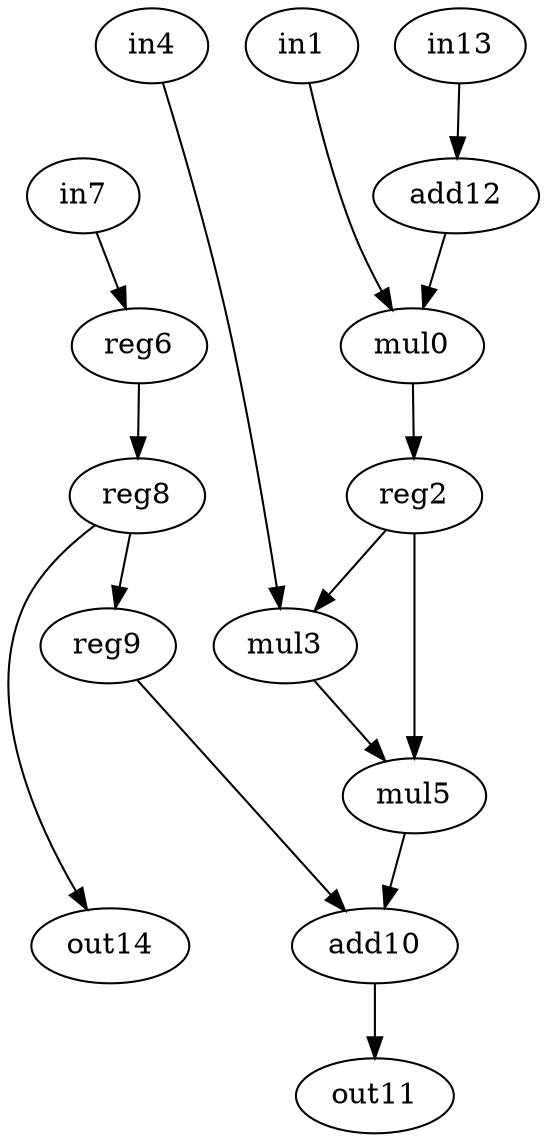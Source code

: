 digraph g {
0 [label = mul0;op = mul;]
1 [label = in1;op = in;]
2 [label = add10;op = add;]
3 [label = out11;op = out;]
4 [label = add12;op = addi;value = 2;]
5 [label = in13;op = in;]
6 [label = out14;op = out;]
7 [label = reg2;op = reg;]
8 [label = mul3;op = mul;]
9 [label = in4;op = in;]
10 [label = mul5;op = mul;]
11 [label = reg6;op = reg;]
12 [label = in7;op = in;]
13 [label = reg8;op = reg;]
14 [label = reg9;op = reg;]
13 -> 6 [port=0; weight=0;]
13 -> 14 [port=0; weight=0;]
14 -> 2 [port=0; weight=0;]
10 -> 2 [port=1; weight=0;]
8 -> 10 [port=0; weight=0;]
7 -> 8 [port=0; weight=0;]
7 -> 10 [port=1; weight=1;]
0 -> 7 [port=0; weight=0;]
4 -> 0 [port=0; weight=0;]
5 -> 4 [port=0; weight=0;]
1 -> 0 [port=1; weight=0;]
9 -> 8 [port=1; weight=0;]
2 -> 3 [port=0; weight=0;]
11 -> 13 [port=0; weight=0;]
12 -> 11 [port=0; weight=0;]
}
